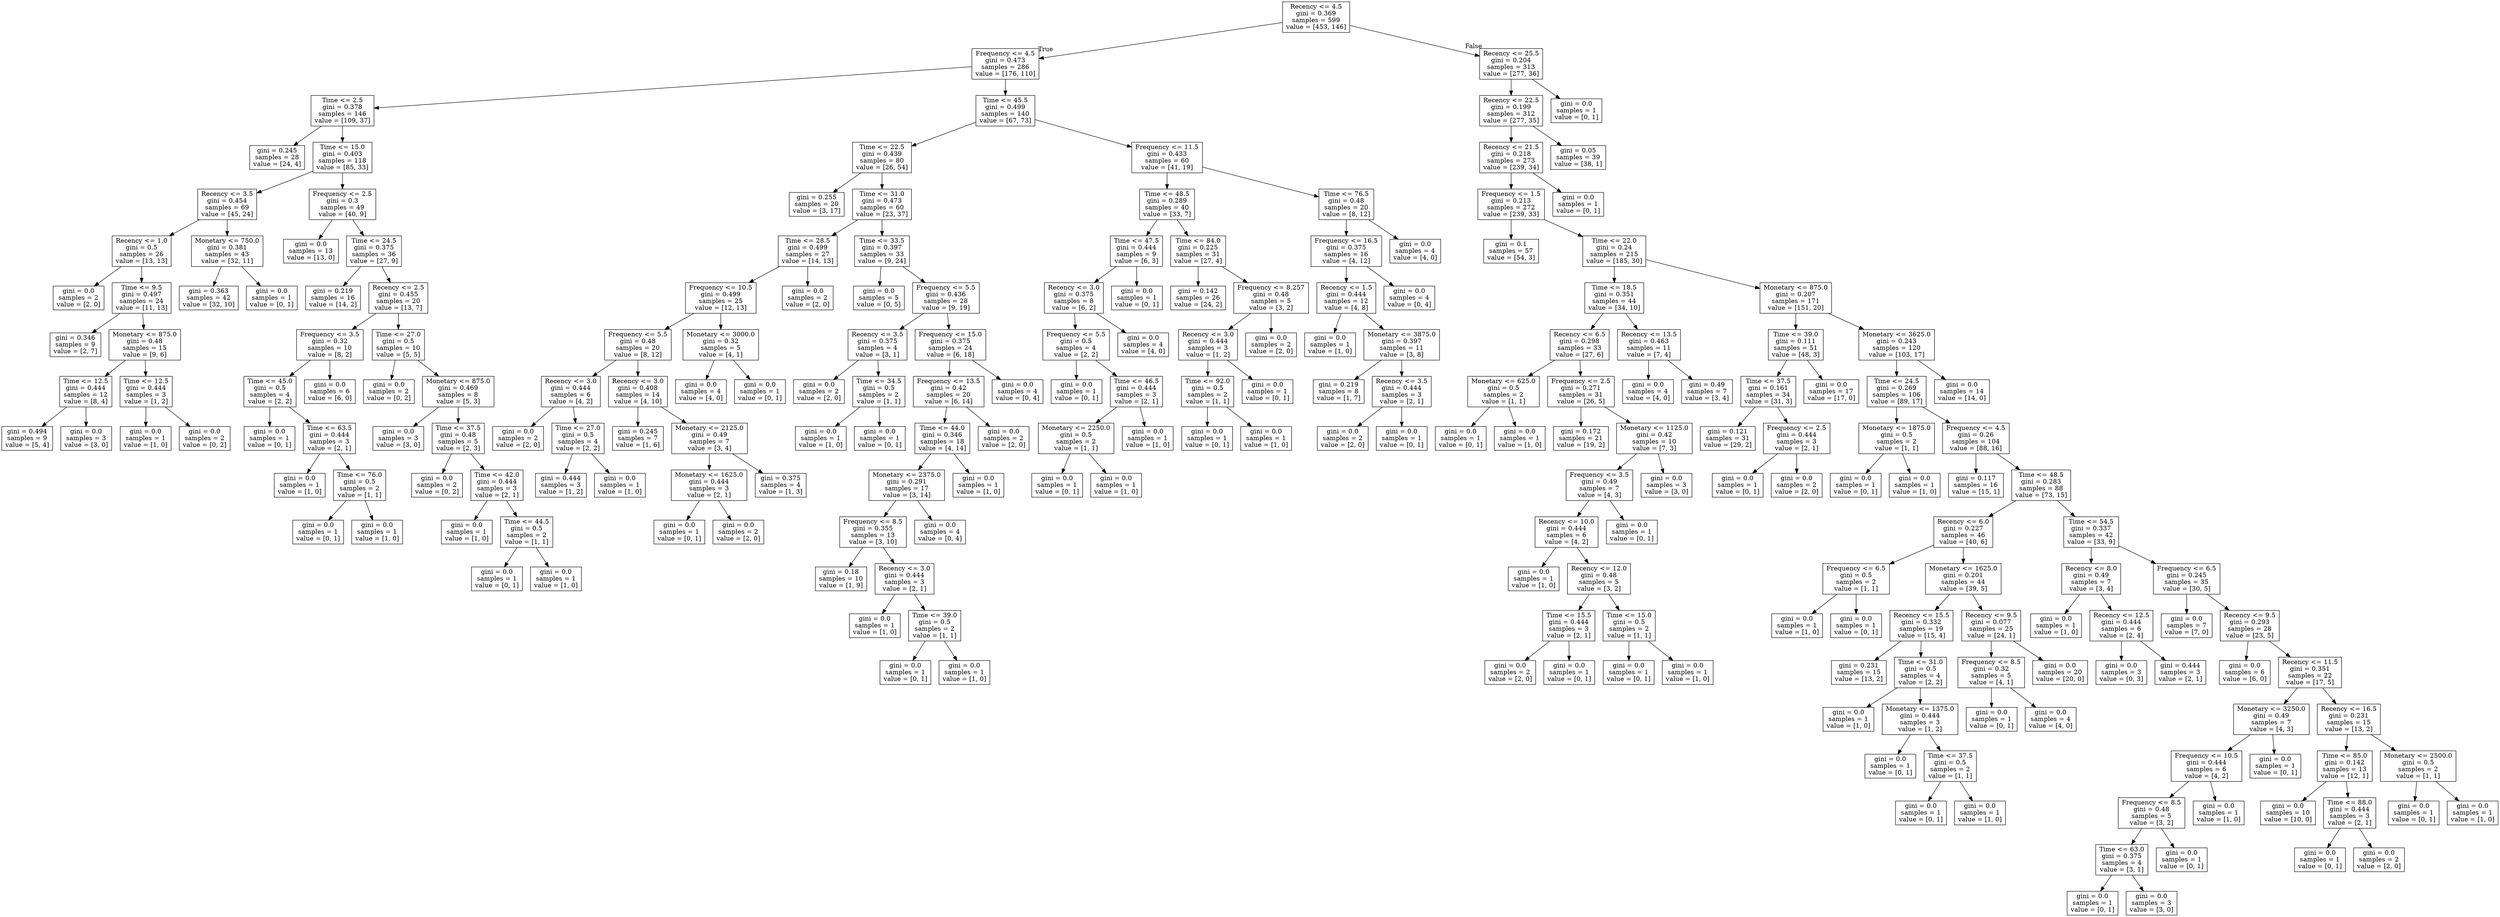 digraph Tree {
node [shape=box] ;
0 [label="Recency <= 4.5\ngini = 0.369\nsamples = 599\nvalue = [453, 146]"] ;
1 [label="Frequency <= 4.5\ngini = 0.473\nsamples = 286\nvalue = [176, 110]"] ;
0 -> 1 [labeldistance=2.5, labelangle=45, headlabel="True"] ;
2 [label="Time <= 2.5\ngini = 0.378\nsamples = 146\nvalue = [109, 37]"] ;
1 -> 2 ;
3 [label="gini = 0.245\nsamples = 28\nvalue = [24, 4]"] ;
2 -> 3 ;
4 [label="Time <= 15.0\ngini = 0.403\nsamples = 118\nvalue = [85, 33]"] ;
2 -> 4 ;
5 [label="Recency <= 3.5\ngini = 0.454\nsamples = 69\nvalue = [45, 24]"] ;
4 -> 5 ;
6 [label="Recency <= 1.0\ngini = 0.5\nsamples = 26\nvalue = [13, 13]"] ;
5 -> 6 ;
7 [label="gini = 0.0\nsamples = 2\nvalue = [2, 0]"] ;
6 -> 7 ;
8 [label="Time <= 9.5\ngini = 0.497\nsamples = 24\nvalue = [11, 13]"] ;
6 -> 8 ;
9 [label="gini = 0.346\nsamples = 9\nvalue = [2, 7]"] ;
8 -> 9 ;
10 [label="Monetary <= 875.0\ngini = 0.48\nsamples = 15\nvalue = [9, 6]"] ;
8 -> 10 ;
11 [label="Time <= 12.5\ngini = 0.444\nsamples = 12\nvalue = [8, 4]"] ;
10 -> 11 ;
12 [label="gini = 0.494\nsamples = 9\nvalue = [5, 4]"] ;
11 -> 12 ;
13 [label="gini = 0.0\nsamples = 3\nvalue = [3, 0]"] ;
11 -> 13 ;
14 [label="Time <= 12.5\ngini = 0.444\nsamples = 3\nvalue = [1, 2]"] ;
10 -> 14 ;
15 [label="gini = 0.0\nsamples = 1\nvalue = [1, 0]"] ;
14 -> 15 ;
16 [label="gini = 0.0\nsamples = 2\nvalue = [0, 2]"] ;
14 -> 16 ;
17 [label="Monetary <= 750.0\ngini = 0.381\nsamples = 43\nvalue = [32, 11]"] ;
5 -> 17 ;
18 [label="gini = 0.363\nsamples = 42\nvalue = [32, 10]"] ;
17 -> 18 ;
19 [label="gini = 0.0\nsamples = 1\nvalue = [0, 1]"] ;
17 -> 19 ;
20 [label="Frequency <= 2.5\ngini = 0.3\nsamples = 49\nvalue = [40, 9]"] ;
4 -> 20 ;
21 [label="gini = 0.0\nsamples = 13\nvalue = [13, 0]"] ;
20 -> 21 ;
22 [label="Time <= 24.5\ngini = 0.375\nsamples = 36\nvalue = [27, 9]"] ;
20 -> 22 ;
23 [label="gini = 0.219\nsamples = 16\nvalue = [14, 2]"] ;
22 -> 23 ;
24 [label="Recency <= 2.5\ngini = 0.455\nsamples = 20\nvalue = [13, 7]"] ;
22 -> 24 ;
25 [label="Frequency <= 3.5\ngini = 0.32\nsamples = 10\nvalue = [8, 2]"] ;
24 -> 25 ;
26 [label="Time <= 45.0\ngini = 0.5\nsamples = 4\nvalue = [2, 2]"] ;
25 -> 26 ;
27 [label="gini = 0.0\nsamples = 1\nvalue = [0, 1]"] ;
26 -> 27 ;
28 [label="Time <= 63.5\ngini = 0.444\nsamples = 3\nvalue = [2, 1]"] ;
26 -> 28 ;
29 [label="gini = 0.0\nsamples = 1\nvalue = [1, 0]"] ;
28 -> 29 ;
30 [label="Time <= 76.0\ngini = 0.5\nsamples = 2\nvalue = [1, 1]"] ;
28 -> 30 ;
31 [label="gini = 0.0\nsamples = 1\nvalue = [0, 1]"] ;
30 -> 31 ;
32 [label="gini = 0.0\nsamples = 1\nvalue = [1, 0]"] ;
30 -> 32 ;
33 [label="gini = 0.0\nsamples = 6\nvalue = [6, 0]"] ;
25 -> 33 ;
34 [label="Time <= 27.0\ngini = 0.5\nsamples = 10\nvalue = [5, 5]"] ;
24 -> 34 ;
35 [label="gini = 0.0\nsamples = 2\nvalue = [0, 2]"] ;
34 -> 35 ;
36 [label="Monetary <= 875.0\ngini = 0.469\nsamples = 8\nvalue = [5, 3]"] ;
34 -> 36 ;
37 [label="gini = 0.0\nsamples = 3\nvalue = [3, 0]"] ;
36 -> 37 ;
38 [label="Time <= 37.5\ngini = 0.48\nsamples = 5\nvalue = [2, 3]"] ;
36 -> 38 ;
39 [label="gini = 0.0\nsamples = 2\nvalue = [0, 2]"] ;
38 -> 39 ;
40 [label="Time <= 42.0\ngini = 0.444\nsamples = 3\nvalue = [2, 1]"] ;
38 -> 40 ;
41 [label="gini = 0.0\nsamples = 1\nvalue = [1, 0]"] ;
40 -> 41 ;
42 [label="Time <= 44.5\ngini = 0.5\nsamples = 2\nvalue = [1, 1]"] ;
40 -> 42 ;
43 [label="gini = 0.0\nsamples = 1\nvalue = [0, 1]"] ;
42 -> 43 ;
44 [label="gini = 0.0\nsamples = 1\nvalue = [1, 0]"] ;
42 -> 44 ;
45 [label="Time <= 45.5\ngini = 0.499\nsamples = 140\nvalue = [67, 73]"] ;
1 -> 45 ;
46 [label="Time <= 22.5\ngini = 0.439\nsamples = 80\nvalue = [26, 54]"] ;
45 -> 46 ;
47 [label="gini = 0.255\nsamples = 20\nvalue = [3, 17]"] ;
46 -> 47 ;
48 [label="Time <= 31.0\ngini = 0.473\nsamples = 60\nvalue = [23, 37]"] ;
46 -> 48 ;
49 [label="Time <= 28.5\ngini = 0.499\nsamples = 27\nvalue = [14, 13]"] ;
48 -> 49 ;
50 [label="Frequency <= 10.5\ngini = 0.499\nsamples = 25\nvalue = [12, 13]"] ;
49 -> 50 ;
51 [label="Frequency <= 5.5\ngini = 0.48\nsamples = 20\nvalue = [8, 12]"] ;
50 -> 51 ;
52 [label="Recency <= 3.0\ngini = 0.444\nsamples = 6\nvalue = [4, 2]"] ;
51 -> 52 ;
53 [label="gini = 0.0\nsamples = 2\nvalue = [2, 0]"] ;
52 -> 53 ;
54 [label="Time <= 27.0\ngini = 0.5\nsamples = 4\nvalue = [2, 2]"] ;
52 -> 54 ;
55 [label="gini = 0.444\nsamples = 3\nvalue = [1, 2]"] ;
54 -> 55 ;
56 [label="gini = 0.0\nsamples = 1\nvalue = [1, 0]"] ;
54 -> 56 ;
57 [label="Recency <= 3.0\ngini = 0.408\nsamples = 14\nvalue = [4, 10]"] ;
51 -> 57 ;
58 [label="gini = 0.245\nsamples = 7\nvalue = [1, 6]"] ;
57 -> 58 ;
59 [label="Monetary <= 2125.0\ngini = 0.49\nsamples = 7\nvalue = [3, 4]"] ;
57 -> 59 ;
60 [label="Monetary <= 1625.0\ngini = 0.444\nsamples = 3\nvalue = [2, 1]"] ;
59 -> 60 ;
61 [label="gini = 0.0\nsamples = 1\nvalue = [0, 1]"] ;
60 -> 61 ;
62 [label="gini = 0.0\nsamples = 2\nvalue = [2, 0]"] ;
60 -> 62 ;
63 [label="gini = 0.375\nsamples = 4\nvalue = [1, 3]"] ;
59 -> 63 ;
64 [label="Monetary <= 3000.0\ngini = 0.32\nsamples = 5\nvalue = [4, 1]"] ;
50 -> 64 ;
65 [label="gini = 0.0\nsamples = 4\nvalue = [4, 0]"] ;
64 -> 65 ;
66 [label="gini = 0.0\nsamples = 1\nvalue = [0, 1]"] ;
64 -> 66 ;
67 [label="gini = 0.0\nsamples = 2\nvalue = [2, 0]"] ;
49 -> 67 ;
68 [label="Time <= 33.5\ngini = 0.397\nsamples = 33\nvalue = [9, 24]"] ;
48 -> 68 ;
69 [label="gini = 0.0\nsamples = 5\nvalue = [0, 5]"] ;
68 -> 69 ;
70 [label="Frequency <= 5.5\ngini = 0.436\nsamples = 28\nvalue = [9, 19]"] ;
68 -> 70 ;
71 [label="Recency <= 3.5\ngini = 0.375\nsamples = 4\nvalue = [3, 1]"] ;
70 -> 71 ;
72 [label="gini = 0.0\nsamples = 2\nvalue = [2, 0]"] ;
71 -> 72 ;
73 [label="Time <= 34.5\ngini = 0.5\nsamples = 2\nvalue = [1, 1]"] ;
71 -> 73 ;
74 [label="gini = 0.0\nsamples = 1\nvalue = [1, 0]"] ;
73 -> 74 ;
75 [label="gini = 0.0\nsamples = 1\nvalue = [0, 1]"] ;
73 -> 75 ;
76 [label="Frequency <= 15.0\ngini = 0.375\nsamples = 24\nvalue = [6, 18]"] ;
70 -> 76 ;
77 [label="Frequency <= 13.5\ngini = 0.42\nsamples = 20\nvalue = [6, 14]"] ;
76 -> 77 ;
78 [label="Time <= 44.0\ngini = 0.346\nsamples = 18\nvalue = [4, 14]"] ;
77 -> 78 ;
79 [label="Monetary <= 2375.0\ngini = 0.291\nsamples = 17\nvalue = [3, 14]"] ;
78 -> 79 ;
80 [label="Frequency <= 8.5\ngini = 0.355\nsamples = 13\nvalue = [3, 10]"] ;
79 -> 80 ;
81 [label="gini = 0.18\nsamples = 10\nvalue = [1, 9]"] ;
80 -> 81 ;
82 [label="Recency <= 3.0\ngini = 0.444\nsamples = 3\nvalue = [2, 1]"] ;
80 -> 82 ;
83 [label="gini = 0.0\nsamples = 1\nvalue = [1, 0]"] ;
82 -> 83 ;
84 [label="Time <= 39.0\ngini = 0.5\nsamples = 2\nvalue = [1, 1]"] ;
82 -> 84 ;
85 [label="gini = 0.0\nsamples = 1\nvalue = [0, 1]"] ;
84 -> 85 ;
86 [label="gini = 0.0\nsamples = 1\nvalue = [1, 0]"] ;
84 -> 86 ;
87 [label="gini = 0.0\nsamples = 4\nvalue = [0, 4]"] ;
79 -> 87 ;
88 [label="gini = 0.0\nsamples = 1\nvalue = [1, 0]"] ;
78 -> 88 ;
89 [label="gini = 0.0\nsamples = 2\nvalue = [2, 0]"] ;
77 -> 89 ;
90 [label="gini = 0.0\nsamples = 4\nvalue = [0, 4]"] ;
76 -> 90 ;
91 [label="Frequency <= 11.5\ngini = 0.433\nsamples = 60\nvalue = [41, 19]"] ;
45 -> 91 ;
92 [label="Time <= 48.5\ngini = 0.289\nsamples = 40\nvalue = [33, 7]"] ;
91 -> 92 ;
93 [label="Time <= 47.5\ngini = 0.444\nsamples = 9\nvalue = [6, 3]"] ;
92 -> 93 ;
94 [label="Recency <= 3.0\ngini = 0.375\nsamples = 8\nvalue = [6, 2]"] ;
93 -> 94 ;
95 [label="Frequency <= 5.5\ngini = 0.5\nsamples = 4\nvalue = [2, 2]"] ;
94 -> 95 ;
96 [label="gini = 0.0\nsamples = 1\nvalue = [0, 1]"] ;
95 -> 96 ;
97 [label="Time <= 46.5\ngini = 0.444\nsamples = 3\nvalue = [2, 1]"] ;
95 -> 97 ;
98 [label="Monetary <= 2250.0\ngini = 0.5\nsamples = 2\nvalue = [1, 1]"] ;
97 -> 98 ;
99 [label="gini = 0.0\nsamples = 1\nvalue = [0, 1]"] ;
98 -> 99 ;
100 [label="gini = 0.0\nsamples = 1\nvalue = [1, 0]"] ;
98 -> 100 ;
101 [label="gini = 0.0\nsamples = 1\nvalue = [1, 0]"] ;
97 -> 101 ;
102 [label="gini = 0.0\nsamples = 4\nvalue = [4, 0]"] ;
94 -> 102 ;
103 [label="gini = 0.0\nsamples = 1\nvalue = [0, 1]"] ;
93 -> 103 ;
104 [label="Time <= 84.0\ngini = 0.225\nsamples = 31\nvalue = [27, 4]"] ;
92 -> 104 ;
105 [label="gini = 0.142\nsamples = 26\nvalue = [24, 2]"] ;
104 -> 105 ;
106 [label="Frequency <= 8.257\ngini = 0.48\nsamples = 5\nvalue = [3, 2]"] ;
104 -> 106 ;
107 [label="Recency <= 3.0\ngini = 0.444\nsamples = 3\nvalue = [1, 2]"] ;
106 -> 107 ;
108 [label="Time <= 92.0\ngini = 0.5\nsamples = 2\nvalue = [1, 1]"] ;
107 -> 108 ;
109 [label="gini = 0.0\nsamples = 1\nvalue = [0, 1]"] ;
108 -> 109 ;
110 [label="gini = 0.0\nsamples = 1\nvalue = [1, 0]"] ;
108 -> 110 ;
111 [label="gini = 0.0\nsamples = 1\nvalue = [0, 1]"] ;
107 -> 111 ;
112 [label="gini = 0.0\nsamples = 2\nvalue = [2, 0]"] ;
106 -> 112 ;
113 [label="Time <= 76.5\ngini = 0.48\nsamples = 20\nvalue = [8, 12]"] ;
91 -> 113 ;
114 [label="Frequency <= 16.5\ngini = 0.375\nsamples = 16\nvalue = [4, 12]"] ;
113 -> 114 ;
115 [label="Recency <= 1.5\ngini = 0.444\nsamples = 12\nvalue = [4, 8]"] ;
114 -> 115 ;
116 [label="gini = 0.0\nsamples = 1\nvalue = [1, 0]"] ;
115 -> 116 ;
117 [label="Monetary <= 3875.0\ngini = 0.397\nsamples = 11\nvalue = [3, 8]"] ;
115 -> 117 ;
118 [label="gini = 0.219\nsamples = 8\nvalue = [1, 7]"] ;
117 -> 118 ;
119 [label="Recency <= 3.5\ngini = 0.444\nsamples = 3\nvalue = [2, 1]"] ;
117 -> 119 ;
120 [label="gini = 0.0\nsamples = 2\nvalue = [2, 0]"] ;
119 -> 120 ;
121 [label="gini = 0.0\nsamples = 1\nvalue = [0, 1]"] ;
119 -> 121 ;
122 [label="gini = 0.0\nsamples = 4\nvalue = [0, 4]"] ;
114 -> 122 ;
123 [label="gini = 0.0\nsamples = 4\nvalue = [4, 0]"] ;
113 -> 123 ;
124 [label="Recency <= 25.5\ngini = 0.204\nsamples = 313\nvalue = [277, 36]"] ;
0 -> 124 [labeldistance=2.5, labelangle=-45, headlabel="False"] ;
125 [label="Recency <= 22.5\ngini = 0.199\nsamples = 312\nvalue = [277, 35]"] ;
124 -> 125 ;
126 [label="Recency <= 21.5\ngini = 0.218\nsamples = 273\nvalue = [239, 34]"] ;
125 -> 126 ;
127 [label="Frequency <= 1.5\ngini = 0.213\nsamples = 272\nvalue = [239, 33]"] ;
126 -> 127 ;
128 [label="gini = 0.1\nsamples = 57\nvalue = [54, 3]"] ;
127 -> 128 ;
129 [label="Time <= 22.0\ngini = 0.24\nsamples = 215\nvalue = [185, 30]"] ;
127 -> 129 ;
130 [label="Time <= 18.5\ngini = 0.351\nsamples = 44\nvalue = [34, 10]"] ;
129 -> 130 ;
131 [label="Recency <= 6.5\ngini = 0.298\nsamples = 33\nvalue = [27, 6]"] ;
130 -> 131 ;
132 [label="Monetary <= 625.0\ngini = 0.5\nsamples = 2\nvalue = [1, 1]"] ;
131 -> 132 ;
133 [label="gini = 0.0\nsamples = 1\nvalue = [0, 1]"] ;
132 -> 133 ;
134 [label="gini = 0.0\nsamples = 1\nvalue = [1, 0]"] ;
132 -> 134 ;
135 [label="Frequency <= 2.5\ngini = 0.271\nsamples = 31\nvalue = [26, 5]"] ;
131 -> 135 ;
136 [label="gini = 0.172\nsamples = 21\nvalue = [19, 2]"] ;
135 -> 136 ;
137 [label="Monetary <= 1125.0\ngini = 0.42\nsamples = 10\nvalue = [7, 3]"] ;
135 -> 137 ;
138 [label="Frequency <= 3.5\ngini = 0.49\nsamples = 7\nvalue = [4, 3]"] ;
137 -> 138 ;
139 [label="Recency <= 10.0\ngini = 0.444\nsamples = 6\nvalue = [4, 2]"] ;
138 -> 139 ;
140 [label="gini = 0.0\nsamples = 1\nvalue = [1, 0]"] ;
139 -> 140 ;
141 [label="Recency <= 12.0\ngini = 0.48\nsamples = 5\nvalue = [3, 2]"] ;
139 -> 141 ;
142 [label="Time <= 15.5\ngini = 0.444\nsamples = 3\nvalue = [2, 1]"] ;
141 -> 142 ;
143 [label="gini = 0.0\nsamples = 2\nvalue = [2, 0]"] ;
142 -> 143 ;
144 [label="gini = 0.0\nsamples = 1\nvalue = [0, 1]"] ;
142 -> 144 ;
145 [label="Time <= 15.0\ngini = 0.5\nsamples = 2\nvalue = [1, 1]"] ;
141 -> 145 ;
146 [label="gini = 0.0\nsamples = 1\nvalue = [0, 1]"] ;
145 -> 146 ;
147 [label="gini = 0.0\nsamples = 1\nvalue = [1, 0]"] ;
145 -> 147 ;
148 [label="gini = 0.0\nsamples = 1\nvalue = [0, 1]"] ;
138 -> 148 ;
149 [label="gini = 0.0\nsamples = 3\nvalue = [3, 0]"] ;
137 -> 149 ;
150 [label="Recency <= 13.5\ngini = 0.463\nsamples = 11\nvalue = [7, 4]"] ;
130 -> 150 ;
151 [label="gini = 0.0\nsamples = 4\nvalue = [4, 0]"] ;
150 -> 151 ;
152 [label="gini = 0.49\nsamples = 7\nvalue = [3, 4]"] ;
150 -> 152 ;
153 [label="Monetary <= 875.0\ngini = 0.207\nsamples = 171\nvalue = [151, 20]"] ;
129 -> 153 ;
154 [label="Time <= 39.0\ngini = 0.111\nsamples = 51\nvalue = [48, 3]"] ;
153 -> 154 ;
155 [label="Time <= 37.5\ngini = 0.161\nsamples = 34\nvalue = [31, 3]"] ;
154 -> 155 ;
156 [label="gini = 0.121\nsamples = 31\nvalue = [29, 2]"] ;
155 -> 156 ;
157 [label="Frequency <= 2.5\ngini = 0.444\nsamples = 3\nvalue = [2, 1]"] ;
155 -> 157 ;
158 [label="gini = 0.0\nsamples = 1\nvalue = [0, 1]"] ;
157 -> 158 ;
159 [label="gini = 0.0\nsamples = 2\nvalue = [2, 0]"] ;
157 -> 159 ;
160 [label="gini = 0.0\nsamples = 17\nvalue = [17, 0]"] ;
154 -> 160 ;
161 [label="Monetary <= 3625.0\ngini = 0.243\nsamples = 120\nvalue = [103, 17]"] ;
153 -> 161 ;
162 [label="Time <= 24.5\ngini = 0.269\nsamples = 106\nvalue = [89, 17]"] ;
161 -> 162 ;
163 [label="Monetary <= 1875.0\ngini = 0.5\nsamples = 2\nvalue = [1, 1]"] ;
162 -> 163 ;
164 [label="gini = 0.0\nsamples = 1\nvalue = [0, 1]"] ;
163 -> 164 ;
165 [label="gini = 0.0\nsamples = 1\nvalue = [1, 0]"] ;
163 -> 165 ;
166 [label="Frequency <= 4.5\ngini = 0.26\nsamples = 104\nvalue = [88, 16]"] ;
162 -> 166 ;
167 [label="gini = 0.117\nsamples = 16\nvalue = [15, 1]"] ;
166 -> 167 ;
168 [label="Time <= 48.5\ngini = 0.283\nsamples = 88\nvalue = [73, 15]"] ;
166 -> 168 ;
169 [label="Recency <= 6.0\ngini = 0.227\nsamples = 46\nvalue = [40, 6]"] ;
168 -> 169 ;
170 [label="Frequency <= 6.5\ngini = 0.5\nsamples = 2\nvalue = [1, 1]"] ;
169 -> 170 ;
171 [label="gini = 0.0\nsamples = 1\nvalue = [1, 0]"] ;
170 -> 171 ;
172 [label="gini = 0.0\nsamples = 1\nvalue = [0, 1]"] ;
170 -> 172 ;
173 [label="Monetary <= 1625.0\ngini = 0.201\nsamples = 44\nvalue = [39, 5]"] ;
169 -> 173 ;
174 [label="Recency <= 15.5\ngini = 0.332\nsamples = 19\nvalue = [15, 4]"] ;
173 -> 174 ;
175 [label="gini = 0.231\nsamples = 15\nvalue = [13, 2]"] ;
174 -> 175 ;
176 [label="Time <= 31.0\ngini = 0.5\nsamples = 4\nvalue = [2, 2]"] ;
174 -> 176 ;
177 [label="gini = 0.0\nsamples = 1\nvalue = [1, 0]"] ;
176 -> 177 ;
178 [label="Monetary <= 1375.0\ngini = 0.444\nsamples = 3\nvalue = [1, 2]"] ;
176 -> 178 ;
179 [label="gini = 0.0\nsamples = 1\nvalue = [0, 1]"] ;
178 -> 179 ;
180 [label="Time <= 37.5\ngini = 0.5\nsamples = 2\nvalue = [1, 1]"] ;
178 -> 180 ;
181 [label="gini = 0.0\nsamples = 1\nvalue = [0, 1]"] ;
180 -> 181 ;
182 [label="gini = 0.0\nsamples = 1\nvalue = [1, 0]"] ;
180 -> 182 ;
183 [label="Recency <= 9.5\ngini = 0.077\nsamples = 25\nvalue = [24, 1]"] ;
173 -> 183 ;
184 [label="Frequency <= 8.5\ngini = 0.32\nsamples = 5\nvalue = [4, 1]"] ;
183 -> 184 ;
185 [label="gini = 0.0\nsamples = 1\nvalue = [0, 1]"] ;
184 -> 185 ;
186 [label="gini = 0.0\nsamples = 4\nvalue = [4, 0]"] ;
184 -> 186 ;
187 [label="gini = 0.0\nsamples = 20\nvalue = [20, 0]"] ;
183 -> 187 ;
188 [label="Time <= 54.5\ngini = 0.337\nsamples = 42\nvalue = [33, 9]"] ;
168 -> 188 ;
189 [label="Recency <= 8.0\ngini = 0.49\nsamples = 7\nvalue = [3, 4]"] ;
188 -> 189 ;
190 [label="gini = 0.0\nsamples = 1\nvalue = [1, 0]"] ;
189 -> 190 ;
191 [label="Recency <= 12.5\ngini = 0.444\nsamples = 6\nvalue = [2, 4]"] ;
189 -> 191 ;
192 [label="gini = 0.0\nsamples = 3\nvalue = [0, 3]"] ;
191 -> 192 ;
193 [label="gini = 0.444\nsamples = 3\nvalue = [2, 1]"] ;
191 -> 193 ;
194 [label="Frequency <= 6.5\ngini = 0.245\nsamples = 35\nvalue = [30, 5]"] ;
188 -> 194 ;
195 [label="gini = 0.0\nsamples = 7\nvalue = [7, 0]"] ;
194 -> 195 ;
196 [label="Recency <= 9.5\ngini = 0.293\nsamples = 28\nvalue = [23, 5]"] ;
194 -> 196 ;
197 [label="gini = 0.0\nsamples = 6\nvalue = [6, 0]"] ;
196 -> 197 ;
198 [label="Recency <= 11.5\ngini = 0.351\nsamples = 22\nvalue = [17, 5]"] ;
196 -> 198 ;
199 [label="Monetary <= 3250.0\ngini = 0.49\nsamples = 7\nvalue = [4, 3]"] ;
198 -> 199 ;
200 [label="Frequency <= 10.5\ngini = 0.444\nsamples = 6\nvalue = [4, 2]"] ;
199 -> 200 ;
201 [label="Frequency <= 8.5\ngini = 0.48\nsamples = 5\nvalue = [3, 2]"] ;
200 -> 201 ;
202 [label="Time <= 63.0\ngini = 0.375\nsamples = 4\nvalue = [3, 1]"] ;
201 -> 202 ;
203 [label="gini = 0.0\nsamples = 1\nvalue = [0, 1]"] ;
202 -> 203 ;
204 [label="gini = 0.0\nsamples = 3\nvalue = [3, 0]"] ;
202 -> 204 ;
205 [label="gini = 0.0\nsamples = 1\nvalue = [0, 1]"] ;
201 -> 205 ;
206 [label="gini = 0.0\nsamples = 1\nvalue = [1, 0]"] ;
200 -> 206 ;
207 [label="gini = 0.0\nsamples = 1\nvalue = [0, 1]"] ;
199 -> 207 ;
208 [label="Recency <= 16.5\ngini = 0.231\nsamples = 15\nvalue = [13, 2]"] ;
198 -> 208 ;
209 [label="Time <= 85.0\ngini = 0.142\nsamples = 13\nvalue = [12, 1]"] ;
208 -> 209 ;
210 [label="gini = 0.0\nsamples = 10\nvalue = [10, 0]"] ;
209 -> 210 ;
211 [label="Time <= 88.0\ngini = 0.444\nsamples = 3\nvalue = [2, 1]"] ;
209 -> 211 ;
212 [label="gini = 0.0\nsamples = 1\nvalue = [0, 1]"] ;
211 -> 212 ;
213 [label="gini = 0.0\nsamples = 2\nvalue = [2, 0]"] ;
211 -> 213 ;
214 [label="Monetary <= 2500.0\ngini = 0.5\nsamples = 2\nvalue = [1, 1]"] ;
208 -> 214 ;
215 [label="gini = 0.0\nsamples = 1\nvalue = [0, 1]"] ;
214 -> 215 ;
216 [label="gini = 0.0\nsamples = 1\nvalue = [1, 0]"] ;
214 -> 216 ;
217 [label="gini = 0.0\nsamples = 14\nvalue = [14, 0]"] ;
161 -> 217 ;
218 [label="gini = 0.0\nsamples = 1\nvalue = [0, 1]"] ;
126 -> 218 ;
219 [label="gini = 0.05\nsamples = 39\nvalue = [38, 1]"] ;
125 -> 219 ;
220 [label="gini = 0.0\nsamples = 1\nvalue = [0, 1]"] ;
124 -> 220 ;
}